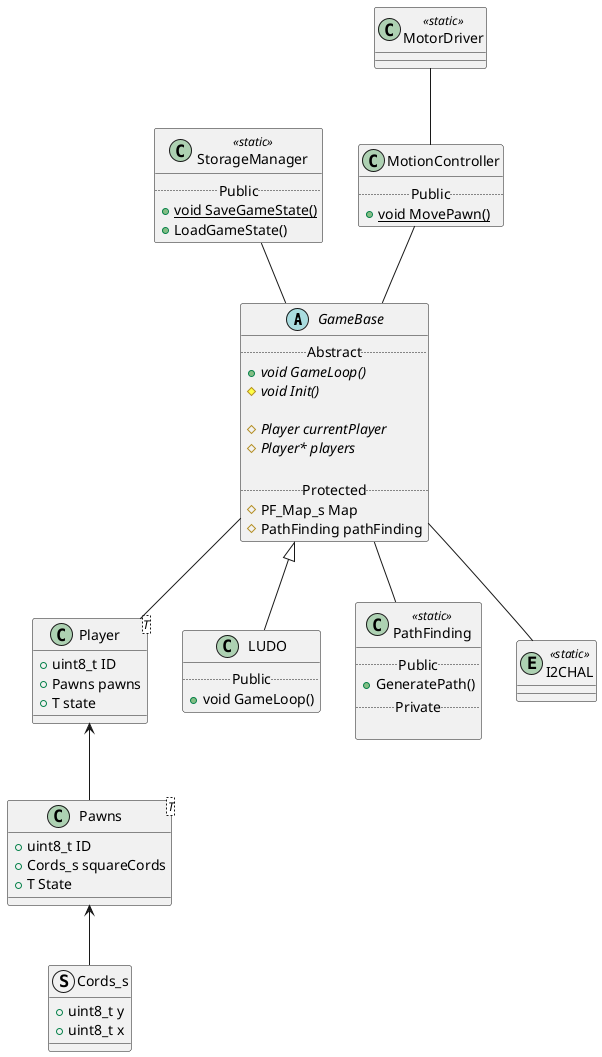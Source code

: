 @startuml classDiagram
abstract GameBase {
    .. Abstract ..
    {abstract} + void GameLoop()
    {abstract} # void Init()

    {abstract} # Player currentPlayer
    {abstract} # Player* players

    .. Protected ..
    # PF_Map_s Map
    # PathFinding pathFinding
}

class Player<T> {
    + uint8_t ID
    + Pawns pawns
    + T state
}

class Pawns<T> {
    + uint8_t ID
    + Cords_s squareCords
    + T State
}

struct Cords_s {
    + uint8_t y
    + uint8_t x
}

class LUDO {
    .. Public ..
    + void GameLoop()
}


class StorageManager <<static>> {
    .. Public ..
    {static} + void SaveGameState()
    + LoadGameState()
}


class MotionController {
    .. Public ..
    {static} + void MovePawn()
}

class MotorDriver <<static>> {

}

class PathFinding <<static>> {
    .. Public ..
    + GeneratePath()
    .. Private ..

}


entity          I2CHAL <<static>>

GameBase --             Player
Pawns <--               Cords_s 
Player <--              Pawns
GameBase <|--           LUDO
StorageManager --       GameBase
MotionController --     GameBase
MotorDriver --          MotionController
GameBase --             PathFinding
GameBase --             I2CHAL         
@enduml